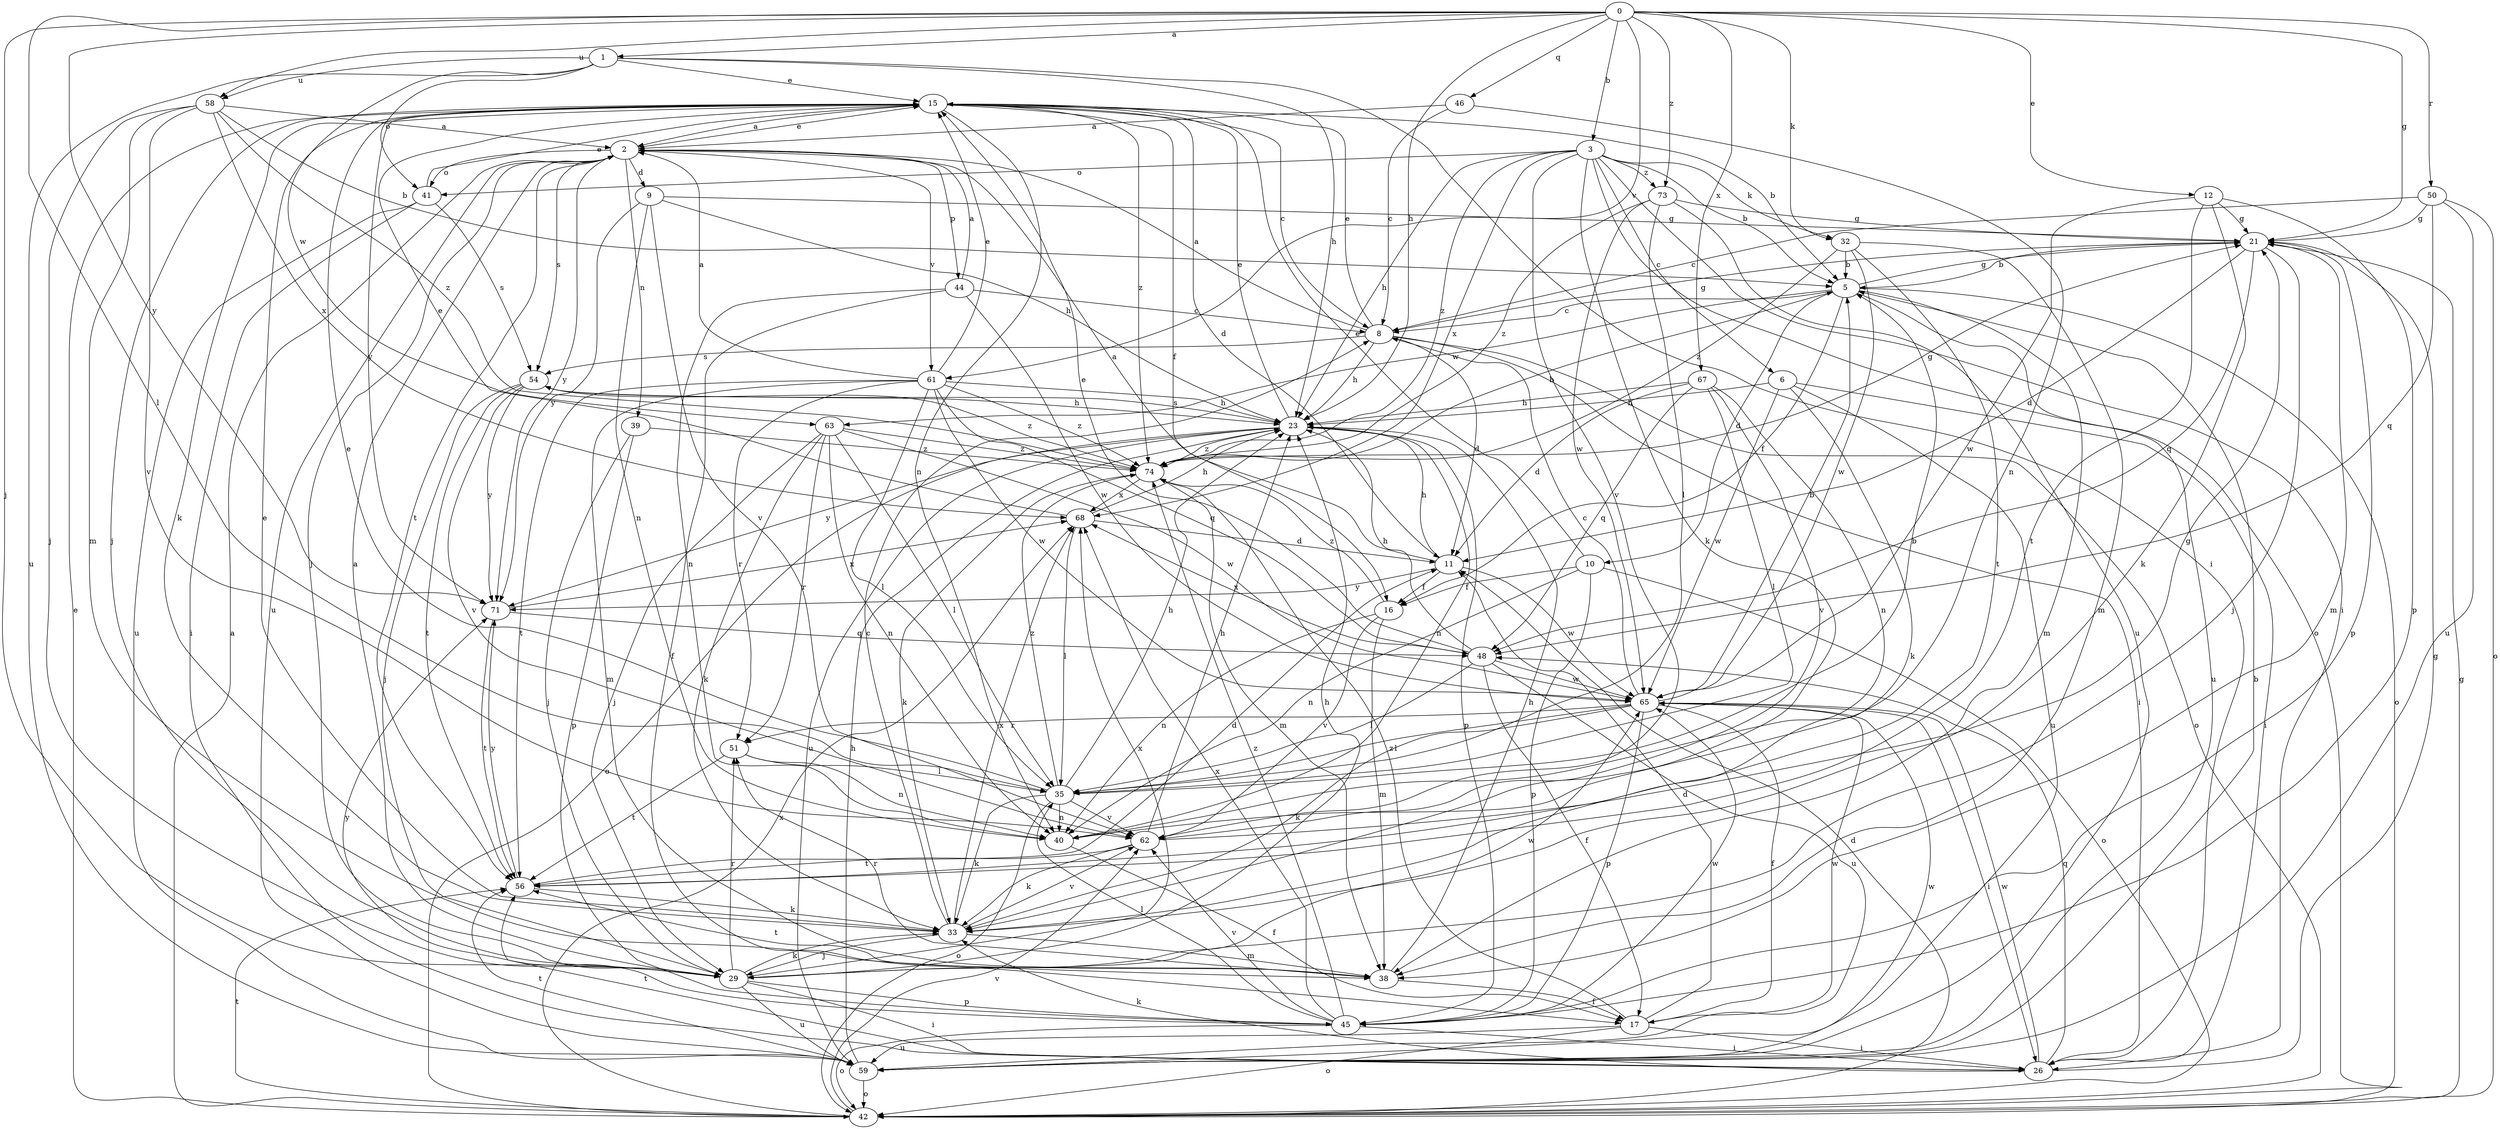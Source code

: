 strict digraph  {
0;
1;
2;
3;
5;
6;
8;
9;
10;
11;
12;
15;
16;
17;
21;
23;
26;
29;
32;
33;
35;
38;
39;
40;
41;
42;
44;
45;
46;
48;
50;
51;
54;
56;
58;
59;
61;
62;
63;
65;
67;
68;
71;
73;
74;
0 -> 1  [label=a];
0 -> 3  [label=b];
0 -> 12  [label=e];
0 -> 21  [label=g];
0 -> 23  [label=h];
0 -> 29  [label=j];
0 -> 32  [label=k];
0 -> 35  [label=l];
0 -> 46  [label=q];
0 -> 50  [label=r];
0 -> 58  [label=u];
0 -> 61  [label=v];
0 -> 67  [label=x];
0 -> 71  [label=y];
0 -> 73  [label=z];
1 -> 15  [label=e];
1 -> 23  [label=h];
1 -> 26  [label=i];
1 -> 41  [label=o];
1 -> 58  [label=u];
1 -> 59  [label=u];
1 -> 63  [label=w];
2 -> 9  [label=d];
2 -> 15  [label=e];
2 -> 29  [label=j];
2 -> 39  [label=n];
2 -> 41  [label=o];
2 -> 44  [label=p];
2 -> 54  [label=s];
2 -> 56  [label=t];
2 -> 59  [label=u];
2 -> 61  [label=v];
2 -> 71  [label=y];
3 -> 5  [label=b];
3 -> 6  [label=c];
3 -> 23  [label=h];
3 -> 26  [label=i];
3 -> 32  [label=k];
3 -> 33  [label=k];
3 -> 41  [label=o];
3 -> 42  [label=o];
3 -> 62  [label=v];
3 -> 68  [label=x];
3 -> 73  [label=z];
3 -> 74  [label=z];
5 -> 8  [label=c];
5 -> 10  [label=d];
5 -> 16  [label=f];
5 -> 21  [label=g];
5 -> 38  [label=m];
5 -> 42  [label=o];
5 -> 59  [label=u];
5 -> 63  [label=w];
6 -> 23  [label=h];
6 -> 26  [label=i];
6 -> 33  [label=k];
6 -> 59  [label=u];
6 -> 65  [label=w];
8 -> 2  [label=a];
8 -> 11  [label=d];
8 -> 15  [label=e];
8 -> 21  [label=g];
8 -> 23  [label=h];
8 -> 26  [label=i];
8 -> 42  [label=o];
8 -> 54  [label=s];
9 -> 21  [label=g];
9 -> 23  [label=h];
9 -> 40  [label=n];
9 -> 62  [label=v];
9 -> 71  [label=y];
10 -> 15  [label=e];
10 -> 16  [label=f];
10 -> 40  [label=n];
10 -> 42  [label=o];
10 -> 45  [label=p];
11 -> 2  [label=a];
11 -> 16  [label=f];
11 -> 23  [label=h];
11 -> 65  [label=w];
11 -> 71  [label=y];
12 -> 21  [label=g];
12 -> 33  [label=k];
12 -> 45  [label=p];
12 -> 56  [label=t];
12 -> 65  [label=w];
15 -> 2  [label=a];
15 -> 5  [label=b];
15 -> 8  [label=c];
15 -> 11  [label=d];
15 -> 16  [label=f];
15 -> 29  [label=j];
15 -> 33  [label=k];
15 -> 40  [label=n];
15 -> 71  [label=y];
15 -> 74  [label=z];
16 -> 38  [label=m];
16 -> 40  [label=n];
16 -> 62  [label=v];
16 -> 74  [label=z];
17 -> 11  [label=d];
17 -> 26  [label=i];
17 -> 42  [label=o];
17 -> 59  [label=u];
17 -> 65  [label=w];
17 -> 74  [label=z];
21 -> 5  [label=b];
21 -> 11  [label=d];
21 -> 29  [label=j];
21 -> 38  [label=m];
21 -> 45  [label=p];
21 -> 48  [label=q];
23 -> 15  [label=e];
23 -> 40  [label=n];
23 -> 42  [label=o];
23 -> 45  [label=p];
23 -> 54  [label=s];
23 -> 59  [label=u];
23 -> 71  [label=y];
23 -> 74  [label=z];
26 -> 21  [label=g];
26 -> 33  [label=k];
26 -> 48  [label=q];
26 -> 56  [label=t];
26 -> 65  [label=w];
29 -> 2  [label=a];
29 -> 23  [label=h];
29 -> 26  [label=i];
29 -> 33  [label=k];
29 -> 45  [label=p];
29 -> 51  [label=r];
29 -> 59  [label=u];
29 -> 65  [label=w];
29 -> 68  [label=x];
32 -> 5  [label=b];
32 -> 38  [label=m];
32 -> 56  [label=t];
32 -> 65  [label=w];
32 -> 74  [label=z];
33 -> 8  [label=c];
33 -> 15  [label=e];
33 -> 29  [label=j];
33 -> 38  [label=m];
33 -> 62  [label=v];
33 -> 68  [label=x];
35 -> 5  [label=b];
35 -> 15  [label=e];
35 -> 23  [label=h];
35 -> 33  [label=k];
35 -> 40  [label=n];
35 -> 42  [label=o];
35 -> 62  [label=v];
35 -> 74  [label=z];
38 -> 17  [label=f];
38 -> 23  [label=h];
38 -> 51  [label=r];
38 -> 56  [label=t];
39 -> 29  [label=j];
39 -> 45  [label=p];
39 -> 74  [label=z];
40 -> 17  [label=f];
41 -> 15  [label=e];
41 -> 26  [label=i];
41 -> 54  [label=s];
41 -> 59  [label=u];
42 -> 2  [label=a];
42 -> 11  [label=d];
42 -> 15  [label=e];
42 -> 21  [label=g];
42 -> 56  [label=t];
42 -> 62  [label=v];
42 -> 68  [label=x];
44 -> 2  [label=a];
44 -> 8  [label=c];
44 -> 17  [label=f];
44 -> 40  [label=n];
44 -> 65  [label=w];
45 -> 26  [label=i];
45 -> 35  [label=l];
45 -> 42  [label=o];
45 -> 62  [label=v];
45 -> 65  [label=w];
45 -> 68  [label=x];
45 -> 71  [label=y];
45 -> 74  [label=z];
46 -> 2  [label=a];
46 -> 8  [label=c];
46 -> 40  [label=n];
48 -> 15  [label=e];
48 -> 17  [label=f];
48 -> 23  [label=h];
48 -> 35  [label=l];
48 -> 59  [label=u];
48 -> 65  [label=w];
48 -> 68  [label=x];
50 -> 8  [label=c];
50 -> 21  [label=g];
50 -> 42  [label=o];
50 -> 48  [label=q];
50 -> 59  [label=u];
51 -> 35  [label=l];
51 -> 40  [label=n];
51 -> 56  [label=t];
54 -> 23  [label=h];
54 -> 29  [label=j];
54 -> 56  [label=t];
54 -> 62  [label=v];
54 -> 71  [label=y];
54 -> 74  [label=z];
56 -> 11  [label=d];
56 -> 33  [label=k];
56 -> 71  [label=y];
58 -> 2  [label=a];
58 -> 5  [label=b];
58 -> 29  [label=j];
58 -> 38  [label=m];
58 -> 62  [label=v];
58 -> 68  [label=x];
58 -> 74  [label=z];
59 -> 5  [label=b];
59 -> 23  [label=h];
59 -> 42  [label=o];
59 -> 56  [label=t];
59 -> 65  [label=w];
61 -> 2  [label=a];
61 -> 15  [label=e];
61 -> 23  [label=h];
61 -> 35  [label=l];
61 -> 38  [label=m];
61 -> 48  [label=q];
61 -> 51  [label=r];
61 -> 56  [label=t];
61 -> 65  [label=w];
61 -> 74  [label=z];
62 -> 21  [label=g];
62 -> 23  [label=h];
62 -> 33  [label=k];
62 -> 56  [label=t];
63 -> 29  [label=j];
63 -> 33  [label=k];
63 -> 35  [label=l];
63 -> 40  [label=n];
63 -> 51  [label=r];
63 -> 65  [label=w];
63 -> 74  [label=z];
65 -> 5  [label=b];
65 -> 8  [label=c];
65 -> 17  [label=f];
65 -> 26  [label=i];
65 -> 33  [label=k];
65 -> 35  [label=l];
65 -> 45  [label=p];
65 -> 51  [label=r];
67 -> 11  [label=d];
67 -> 23  [label=h];
67 -> 35  [label=l];
67 -> 40  [label=n];
67 -> 48  [label=q];
67 -> 62  [label=v];
68 -> 11  [label=d];
68 -> 15  [label=e];
68 -> 23  [label=h];
68 -> 35  [label=l];
71 -> 48  [label=q];
71 -> 56  [label=t];
71 -> 68  [label=x];
73 -> 21  [label=g];
73 -> 35  [label=l];
73 -> 59  [label=u];
73 -> 65  [label=w];
73 -> 74  [label=z];
74 -> 5  [label=b];
74 -> 21  [label=g];
74 -> 33  [label=k];
74 -> 38  [label=m];
74 -> 68  [label=x];
}
